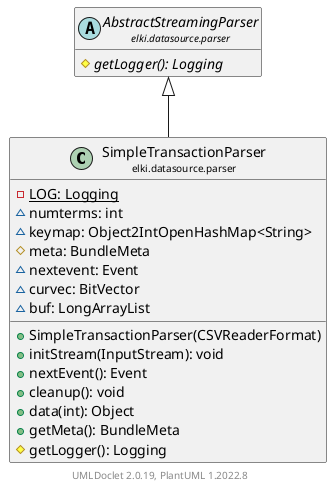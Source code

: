 @startuml
    remove .*\.(Instance|Par|Parameterizer|Factory)$
    set namespaceSeparator none
    hide empty fields
    hide empty methods

    class "<size:14>SimpleTransactionParser\n<size:10>elki.datasource.parser" as elki.datasource.parser.SimpleTransactionParser [[SimpleTransactionParser.html]] {
        {static} -LOG: Logging
        ~numterms: int
        ~keymap: Object2IntOpenHashMap<String>
        #meta: BundleMeta
        ~nextevent: Event
        ~curvec: BitVector
        ~buf: LongArrayList
        +SimpleTransactionParser(CSVReaderFormat)
        +initStream(InputStream): void
        +nextEvent(): Event
        +cleanup(): void
        +data(int): Object
        +getMeta(): BundleMeta
        #getLogger(): Logging
    }

    abstract class "<size:14>AbstractStreamingParser\n<size:10>elki.datasource.parser" as elki.datasource.parser.AbstractStreamingParser [[AbstractStreamingParser.html]] {
        {abstract} #getLogger(): Logging
    }
    class "<size:14>SimpleTransactionParser.Par\n<size:10>elki.datasource.parser" as elki.datasource.parser.SimpleTransactionParser.Par [[SimpleTransactionParser.Par.html]]

    elki.datasource.parser.AbstractStreamingParser <|-- elki.datasource.parser.SimpleTransactionParser
    elki.datasource.parser.SimpleTransactionParser +-- elki.datasource.parser.SimpleTransactionParser.Par

    center footer UMLDoclet 2.0.19, PlantUML 1.2022.8
@enduml
